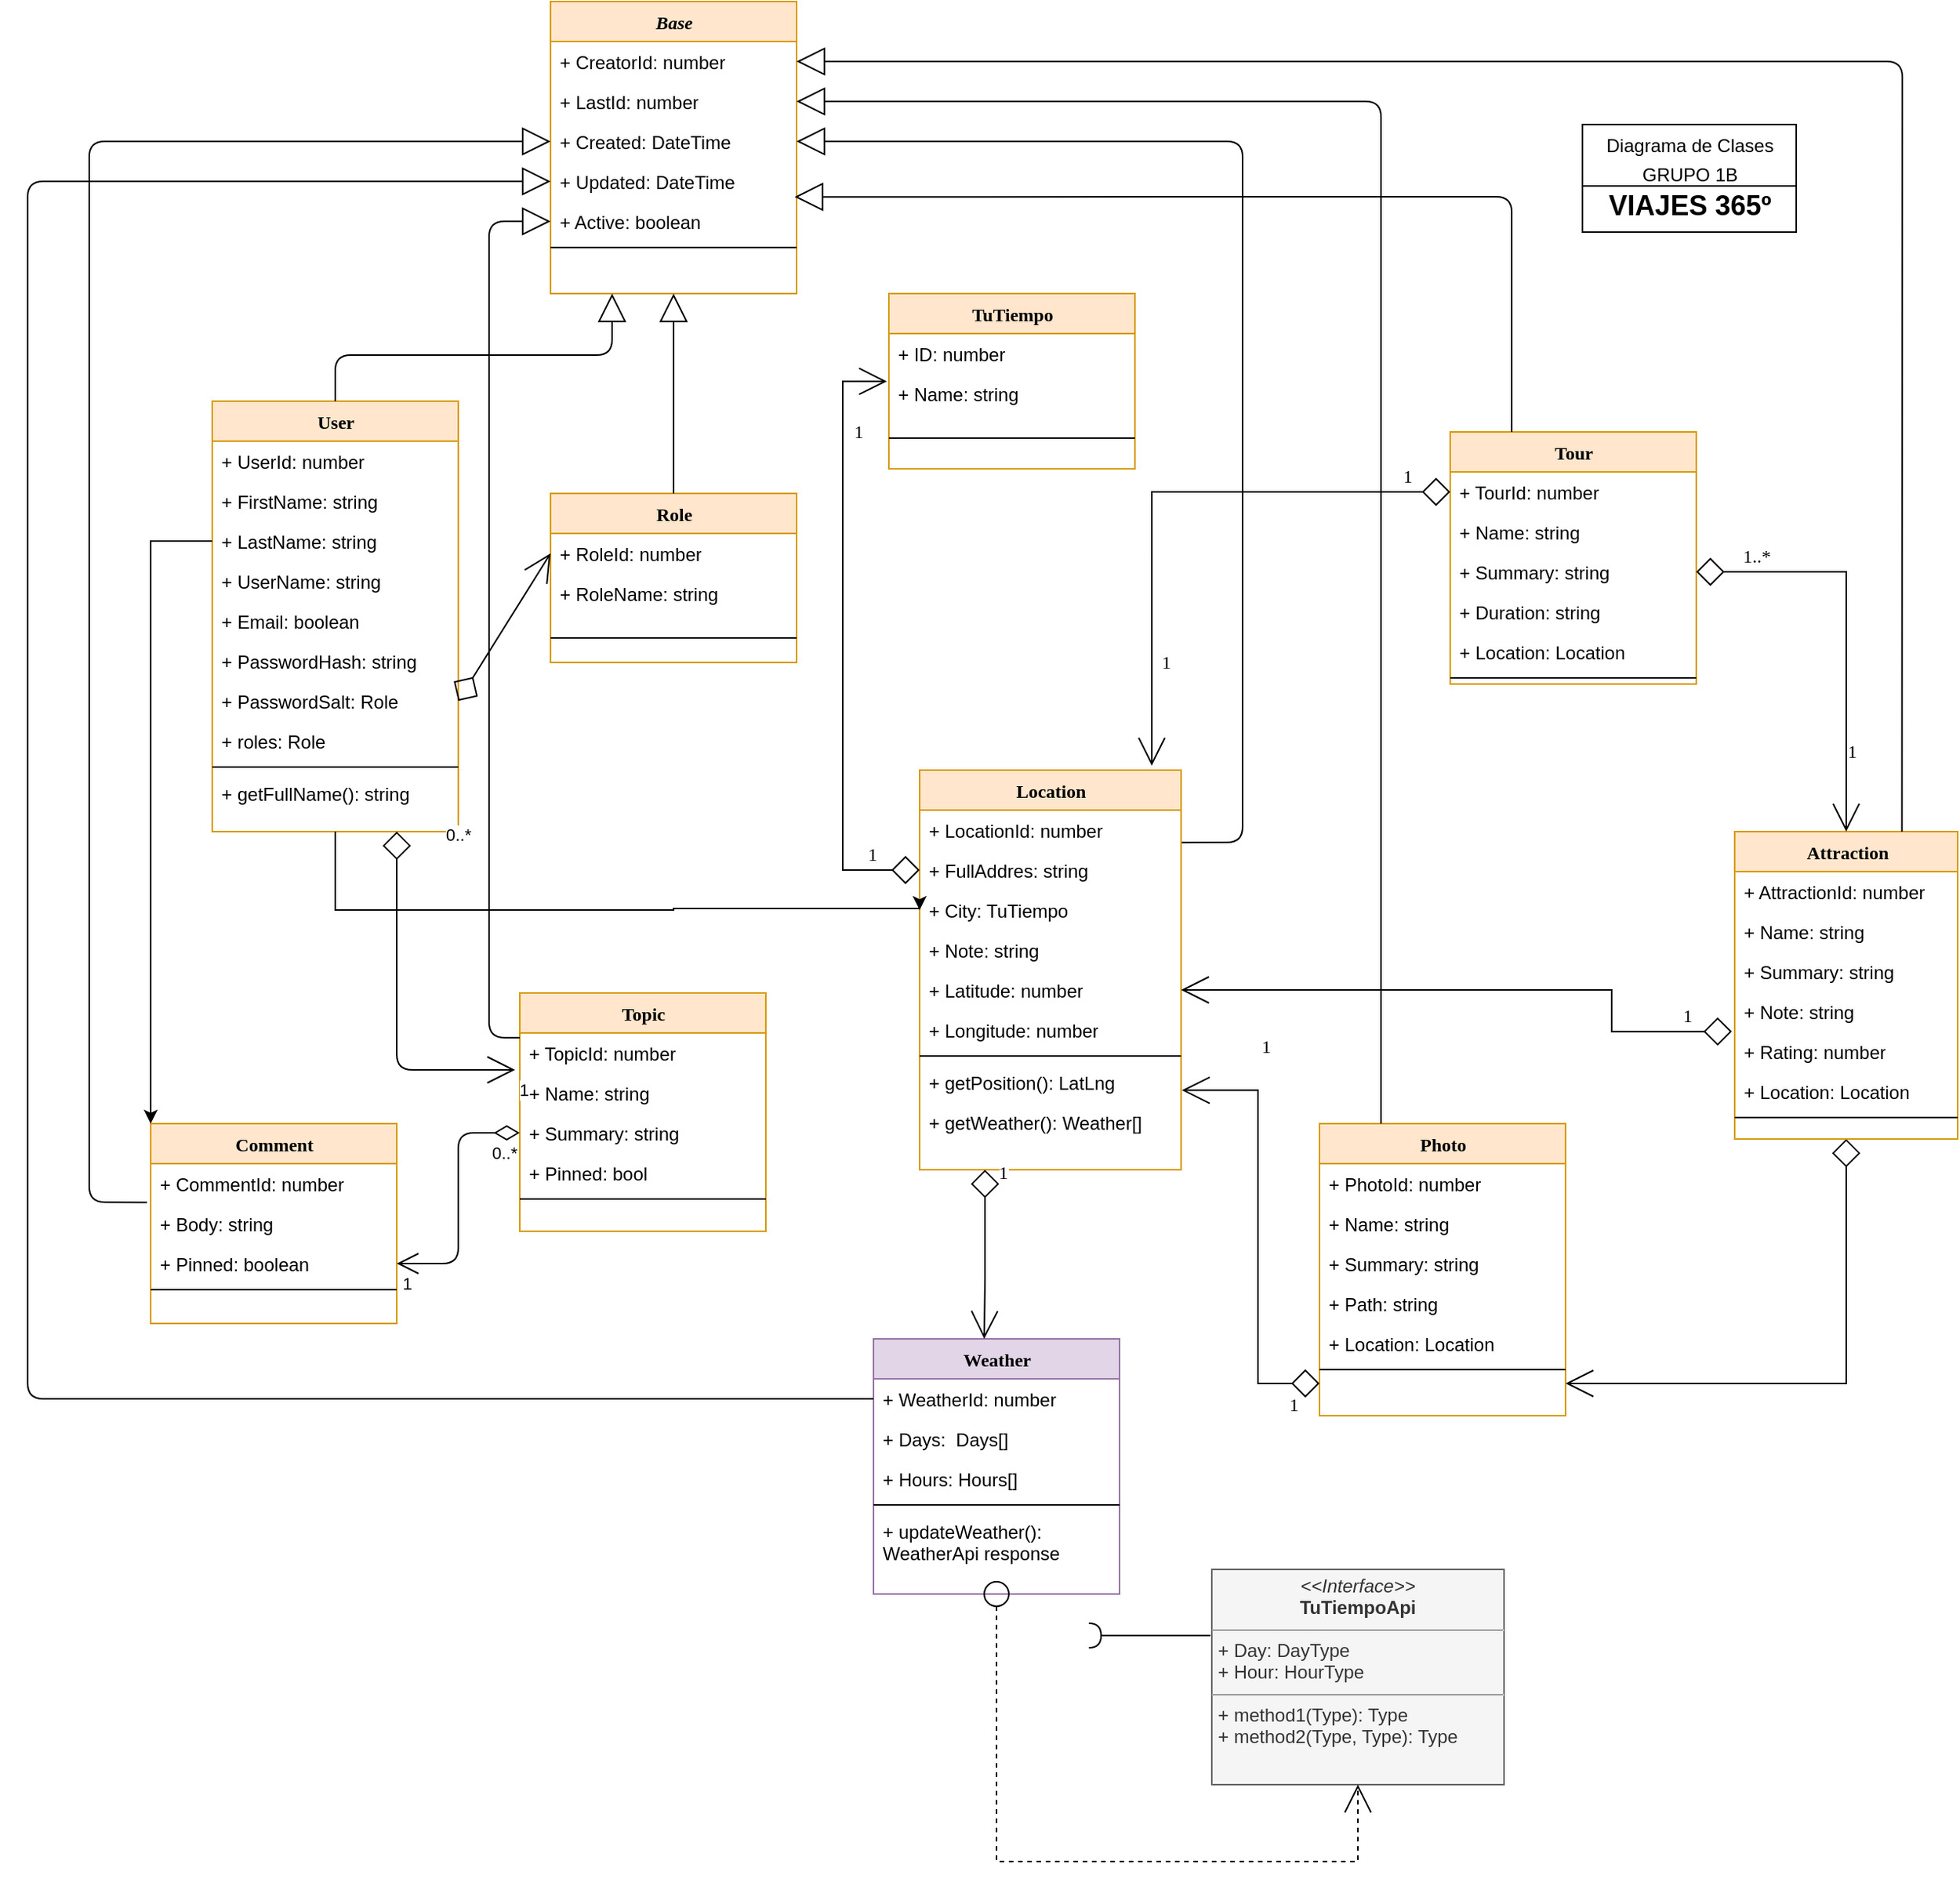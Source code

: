<mxfile version="14.4.3" type="device"><diagram name="Page-1" id="6133507b-19e7-1e82-6fc7-422aa6c4b21f"><mxGraphModel dx="2426" dy="776" grid="1" gridSize="10" guides="1" tooltips="1" connect="1" arrows="1" fold="1" page="1" pageScale="1" pageWidth="1100" pageHeight="850" background="#ffffff" math="0" shadow="0"><root><mxCell id="0"/><mxCell id="1" parent="0"/><mxCell id="qVGRyZAU-UxCVZE0Nu5G-81" style="edgeStyle=orthogonalEdgeStyle;rounded=0;orthogonalLoop=1;jettySize=auto;html=1;exitX=0.5;exitY=1;exitDx=0;exitDy=0;entryX=1;entryY=0.5;entryDx=0;entryDy=0;startArrow=diamond;startFill=0;startSize=16;endArrow=open;endFill=0;endSize=16;targetPerimeterSpacing=0;" parent="1" source="235556782a83e6d0-1" edge="1"><mxGeometry relative="1" as="geometry"><mxPoint x="800.0" y="919" as="targetPoint"/><Array as="points"><mxPoint x="983" y="919"/></Array></mxGeometry></mxCell><mxCell id="235556782a83e6d0-1" value="Attraction" style="swimlane;html=1;fontStyle=1;align=center;verticalAlign=top;childLayout=stackLayout;horizontal=1;startSize=26;horizontalStack=0;resizeParent=1;resizeLast=0;collapsible=1;marginBottom=0;swimlaneFillColor=#ffffff;rounded=0;shadow=0;comic=0;labelBackgroundColor=none;strokeWidth=1;fillColor=#ffe6cc;fontFamily=Verdana;fontSize=12;strokeColor=#d79b00;" parent="1" vertex="1"><mxGeometry x="910" y="560" width="145" height="200" as="geometry"/></mxCell><mxCell id="235556782a83e6d0-2" value="+ AttractionId: number" style="text;html=1;strokeColor=none;fillColor=none;align=left;verticalAlign=top;spacingLeft=4;spacingRight=4;whiteSpace=wrap;overflow=hidden;rotatable=0;points=[[0,0.5],[1,0.5]];portConstraint=eastwest;" parent="235556782a83e6d0-1" vertex="1"><mxGeometry y="26" width="145" height="26" as="geometry"/></mxCell><mxCell id="235556782a83e6d0-3" value="+ Name: string" style="text;html=1;strokeColor=none;fillColor=none;align=left;verticalAlign=top;spacingLeft=4;spacingRight=4;whiteSpace=wrap;overflow=hidden;rotatable=0;points=[[0,0.5],[1,0.5]];portConstraint=eastwest;" parent="235556782a83e6d0-1" vertex="1"><mxGeometry y="52" width="145" height="26" as="geometry"/></mxCell><mxCell id="Q_r1cOcaueHzw9cv-_py-8" value="+ Summary: string" style="text;html=1;strokeColor=none;fillColor=none;align=left;verticalAlign=top;spacingLeft=4;spacingRight=4;whiteSpace=wrap;overflow=hidden;rotatable=0;points=[[0,0.5],[1,0.5]];portConstraint=eastwest;" parent="235556782a83e6d0-1" vertex="1"><mxGeometry y="78" width="145" height="26" as="geometry"/></mxCell><mxCell id="Q_r1cOcaueHzw9cv-_py-10" value="+ Note: string" style="text;html=1;strokeColor=none;fillColor=none;align=left;verticalAlign=top;spacingLeft=4;spacingRight=4;whiteSpace=wrap;overflow=hidden;rotatable=0;points=[[0,0.5],[1,0.5]];portConstraint=eastwest;" parent="235556782a83e6d0-1" vertex="1"><mxGeometry y="104" width="145" height="26" as="geometry"/></mxCell><mxCell id="Q_r1cOcaueHzw9cv-_py-11" value="+ Rating: number" style="text;html=1;strokeColor=none;fillColor=none;align=left;verticalAlign=top;spacingLeft=4;spacingRight=4;whiteSpace=wrap;overflow=hidden;rotatable=0;points=[[0,0.5],[1,0.5]];portConstraint=eastwest;" parent="235556782a83e6d0-1" vertex="1"><mxGeometry y="130" width="145" height="26" as="geometry"/></mxCell><mxCell id="q2qf8SfmjWx94q_6GH6k-78" value="+ Location: Location" style="text;html=1;strokeColor=none;fillColor=none;align=left;verticalAlign=top;spacingLeft=4;spacingRight=4;whiteSpace=wrap;overflow=hidden;rotatable=0;points=[[0,0.5],[1,0.5]];portConstraint=eastwest;" parent="235556782a83e6d0-1" vertex="1"><mxGeometry y="156" width="145" height="26" as="geometry"/></mxCell><mxCell id="235556782a83e6d0-6" value="" style="line;html=1;strokeWidth=1;fillColor=none;align=left;verticalAlign=middle;spacingTop=-1;spacingLeft=3;spacingRight=3;rotatable=0;labelPosition=right;points=[];portConstraint=eastwest;" parent="235556782a83e6d0-1" vertex="1"><mxGeometry y="182" width="145" height="8" as="geometry"/></mxCell><mxCell id="78961159f06e98e8-17" value="User" style="swimlane;html=1;fontStyle=1;align=center;verticalAlign=top;childLayout=stackLayout;horizontal=1;startSize=26;horizontalStack=0;resizeParent=1;resizeLast=0;collapsible=1;marginBottom=0;swimlaneFillColor=#ffffff;rounded=0;shadow=0;comic=0;labelBackgroundColor=none;strokeWidth=1;fillColor=#ffe6cc;fontFamily=Verdana;fontSize=12;strokeColor=#d79b00;" parent="1" vertex="1"><mxGeometry x="-80" y="280" width="160" height="280" as="geometry"/></mxCell><mxCell id="78961159f06e98e8-23" value="+ UserId: number" style="text;html=1;strokeColor=none;fillColor=none;align=left;verticalAlign=top;spacingLeft=4;spacingRight=4;whiteSpace=wrap;overflow=hidden;rotatable=0;points=[[0,0.5],[1,0.5]];portConstraint=eastwest;" parent="78961159f06e98e8-17" vertex="1"><mxGeometry y="26" width="160" height="26" as="geometry"/></mxCell><mxCell id="78961159f06e98e8-24" value="+ FirstName: string" style="text;html=1;strokeColor=none;fillColor=none;align=left;verticalAlign=top;spacingLeft=4;spacingRight=4;whiteSpace=wrap;overflow=hidden;rotatable=0;points=[[0,0.5],[1,0.5]];portConstraint=eastwest;" parent="78961159f06e98e8-17" vertex="1"><mxGeometry y="52" width="160" height="26" as="geometry"/></mxCell><mxCell id="qVGRyZAU-UxCVZE0Nu5G-1" value="+ LastName: string" style="text;html=1;strokeColor=none;fillColor=none;align=left;verticalAlign=top;spacingLeft=4;spacingRight=4;whiteSpace=wrap;overflow=hidden;rotatable=0;points=[[0,0.5],[1,0.5]];portConstraint=eastwest;" parent="78961159f06e98e8-17" vertex="1"><mxGeometry y="78" width="160" height="26" as="geometry"/></mxCell><mxCell id="q2qf8SfmjWx94q_6GH6k-2" value="+ UserName: string" style="text;html=1;align=left;verticalAlign=top;spacingLeft=4;spacingRight=4;whiteSpace=wrap;overflow=hidden;rotatable=0;points=[[0,0.5],[1,0.5]];portConstraint=eastwest;" parent="78961159f06e98e8-17" vertex="1"><mxGeometry y="104" width="160" height="26" as="geometry"/></mxCell><mxCell id="Q_r1cOcaueHzw9cv-_py-18" value="+ Email: boolean" style="text;html=1;strokeColor=none;fillColor=none;align=left;verticalAlign=top;spacingLeft=4;spacingRight=4;whiteSpace=wrap;overflow=hidden;rotatable=0;points=[[0,0.5],[1,0.5]];portConstraint=eastwest;" parent="78961159f06e98e8-17" vertex="1"><mxGeometry y="130" width="160" height="26" as="geometry"/></mxCell><mxCell id="qVGRyZAU-UxCVZE0Nu5G-3" value="+ PasswordHash: string" style="text;html=1;strokeColor=none;fillColor=none;align=left;verticalAlign=top;spacingLeft=4;spacingRight=4;whiteSpace=wrap;overflow=hidden;rotatable=0;points=[[0,0.5],[1,0.5]];portConstraint=eastwest;" parent="78961159f06e98e8-17" vertex="1"><mxGeometry y="156" width="160" height="26" as="geometry"/></mxCell><mxCell id="qVGRyZAU-UxCVZE0Nu5G-4" value="+ PasswordSalt: Role" style="text;html=1;align=left;verticalAlign=top;spacingLeft=4;spacingRight=4;whiteSpace=wrap;overflow=hidden;rotatable=0;points=[[0,0.5],[1,0.5]];portConstraint=eastwest;" parent="78961159f06e98e8-17" vertex="1"><mxGeometry y="182" width="160" height="26" as="geometry"/></mxCell><mxCell id="q2qf8SfmjWx94q_6GH6k-1" value="+ roles: Role" style="text;html=1;align=left;verticalAlign=top;spacingLeft=4;spacingRight=4;whiteSpace=wrap;overflow=hidden;rotatable=0;points=[[0,0.5],[1,0.5]];portConstraint=eastwest;" parent="78961159f06e98e8-17" vertex="1"><mxGeometry y="208" width="160" height="26" as="geometry"/></mxCell><mxCell id="78961159f06e98e8-19" value="" style="line;html=1;strokeWidth=1;fillColor=none;align=left;verticalAlign=middle;spacingTop=-1;spacingLeft=3;spacingRight=3;rotatable=0;labelPosition=right;points=[];portConstraint=eastwest;" parent="78961159f06e98e8-17" vertex="1"><mxGeometry y="234" width="160" height="8" as="geometry"/></mxCell><mxCell id="qVGRyZAU-UxCVZE0Nu5G-2" value="+ getFullName(): string" style="text;html=1;strokeColor=none;fillColor=none;align=left;verticalAlign=top;spacingLeft=4;spacingRight=4;whiteSpace=wrap;overflow=hidden;rotatable=0;points=[[0,0.5],[1,0.5]];portConstraint=eastwest;" parent="78961159f06e98e8-17" vertex="1"><mxGeometry y="242" width="160" height="26" as="geometry"/></mxCell><mxCell id="78961159f06e98e8-43" value="Role" style="swimlane;html=1;fontStyle=1;align=center;verticalAlign=top;childLayout=stackLayout;horizontal=1;startSize=26;horizontalStack=0;resizeParent=1;resizeLast=0;collapsible=1;marginBottom=0;swimlaneFillColor=#ffffff;rounded=0;shadow=0;comic=0;labelBackgroundColor=none;strokeWidth=1;fillColor=#ffe6cc;fontFamily=Verdana;fontSize=12;strokeColor=#d79b00;" parent="1" vertex="1"><mxGeometry x="140" y="340" width="160" height="110" as="geometry"/></mxCell><mxCell id="78961159f06e98e8-44" value="+ RoleId: number" style="text;html=1;strokeColor=none;fillColor=none;align=left;verticalAlign=top;spacingLeft=4;spacingRight=4;whiteSpace=wrap;overflow=hidden;rotatable=0;points=[[0,0.5],[1,0.5]];portConstraint=eastwest;" parent="78961159f06e98e8-43" vertex="1"><mxGeometry y="26" width="160" height="26" as="geometry"/></mxCell><mxCell id="78961159f06e98e8-45" value="+ RoleName: string" style="text;html=1;strokeColor=none;fillColor=none;align=left;verticalAlign=top;spacingLeft=4;spacingRight=4;whiteSpace=wrap;overflow=hidden;rotatable=0;points=[[0,0.5],[1,0.5]];portConstraint=eastwest;" parent="78961159f06e98e8-43" vertex="1"><mxGeometry y="52" width="160" height="26" as="geometry"/></mxCell><mxCell id="78961159f06e98e8-51" value="" style="line;html=1;strokeWidth=1;fillColor=none;align=left;verticalAlign=middle;spacingTop=-1;spacingLeft=3;spacingRight=3;rotatable=0;labelPosition=right;points=[];portConstraint=eastwest;" parent="78961159f06e98e8-43" vertex="1"><mxGeometry y="78" width="160" height="32" as="geometry"/></mxCell><mxCell id="78961159f06e98e8-69" value="Location" style="swimlane;html=1;fontStyle=1;align=center;verticalAlign=top;childLayout=stackLayout;horizontal=1;startSize=26;horizontalStack=0;resizeParent=1;resizeLast=0;collapsible=1;marginBottom=0;swimlaneFillColor=#ffffff;rounded=0;shadow=0;comic=0;labelBackgroundColor=none;strokeWidth=1;fillColor=#ffe6cc;fontFamily=Verdana;fontSize=12;strokeColor=#d79b00;" parent="1" vertex="1"><mxGeometry x="380" y="520" width="170" height="260" as="geometry"><mxRectangle x="255" y="436" width="90" height="26" as="alternateBounds"/></mxGeometry></mxCell><mxCell id="78961159f06e98e8-70" value="+ LocationId: number" style="text;html=1;strokeColor=none;fillColor=none;align=left;verticalAlign=top;spacingLeft=4;spacingRight=4;whiteSpace=wrap;overflow=hidden;rotatable=0;points=[[0,0.5],[1,0.5]];portConstraint=eastwest;" parent="78961159f06e98e8-69" vertex="1"><mxGeometry y="26" width="170" height="26" as="geometry"/></mxCell><mxCell id="qVGRyZAU-UxCVZE0Nu5G-26" value="+ FullAddres: string" style="text;html=1;strokeColor=none;fillColor=none;align=left;verticalAlign=top;spacingLeft=4;spacingRight=4;whiteSpace=wrap;overflow=hidden;rotatable=0;points=[[0,0.5],[1,0.5]];portConstraint=eastwest;" parent="78961159f06e98e8-69" vertex="1"><mxGeometry y="52" width="170" height="26" as="geometry"/></mxCell><mxCell id="qVGRyZAU-UxCVZE0Nu5G-27" value="+ City: TuTiempo" style="text;html=1;strokeColor=none;fillColor=none;align=left;verticalAlign=top;spacingLeft=4;spacingRight=4;whiteSpace=wrap;overflow=hidden;rotatable=0;points=[[0,0.5],[1,0.5]];portConstraint=eastwest;" parent="78961159f06e98e8-69" vertex="1"><mxGeometry y="78" width="170" height="26" as="geometry"/></mxCell><mxCell id="qVGRyZAU-UxCVZE0Nu5G-29" value="+ Note: string" style="text;html=1;strokeColor=none;fillColor=none;align=left;verticalAlign=top;spacingLeft=4;spacingRight=4;whiteSpace=wrap;overflow=hidden;rotatable=0;points=[[0,0.5],[1,0.5]];portConstraint=eastwest;" parent="78961159f06e98e8-69" vertex="1"><mxGeometry y="104" width="170" height="26" as="geometry"/></mxCell><mxCell id="qVGRyZAU-UxCVZE0Nu5G-30" value="+ Latitude: number" style="text;html=1;strokeColor=none;fillColor=none;align=left;verticalAlign=top;spacingLeft=4;spacingRight=4;whiteSpace=wrap;overflow=hidden;rotatable=0;points=[[0,0.5],[1,0.5]];portConstraint=eastwest;" parent="78961159f06e98e8-69" vertex="1"><mxGeometry y="130" width="170" height="26" as="geometry"/></mxCell><mxCell id="qVGRyZAU-UxCVZE0Nu5G-31" value="+ Longitude: number" style="text;html=1;strokeColor=none;fillColor=none;align=left;verticalAlign=top;spacingLeft=4;spacingRight=4;whiteSpace=wrap;overflow=hidden;rotatable=0;points=[[0,0.5],[1,0.5]];portConstraint=eastwest;" parent="78961159f06e98e8-69" vertex="1"><mxGeometry y="156" width="170" height="26" as="geometry"/></mxCell><mxCell id="78961159f06e98e8-77" value="" style="line;html=1;strokeWidth=1;fillColor=none;align=left;verticalAlign=middle;spacingTop=-1;spacingLeft=3;spacingRight=3;rotatable=0;labelPosition=right;points=[];portConstraint=eastwest;" parent="78961159f06e98e8-69" vertex="1"><mxGeometry y="182" width="170" height="8" as="geometry"/></mxCell><mxCell id="qVGRyZAU-UxCVZE0Nu5G-28" value="+ getPosition(): LatLng" style="text;html=1;strokeColor=none;fillColor=none;align=left;verticalAlign=top;spacingLeft=4;spacingRight=4;whiteSpace=wrap;overflow=hidden;rotatable=0;points=[[0,0.5],[1,0.5]];portConstraint=eastwest;" parent="78961159f06e98e8-69" vertex="1"><mxGeometry y="190" width="170" height="26" as="geometry"/></mxCell><mxCell id="qVGRyZAU-UxCVZE0Nu5G-52" value="+ getWeather(): Weather[]" style="text;html=1;strokeColor=none;fillColor=none;align=left;verticalAlign=top;spacingLeft=4;spacingRight=4;whiteSpace=wrap;overflow=hidden;rotatable=0;points=[[0,0.5],[1,0.5]];portConstraint=eastwest;" parent="78961159f06e98e8-69" vertex="1"><mxGeometry y="216" width="170" height="26" as="geometry"/></mxCell><mxCell id="78961159f06e98e8-82" value="Topic" style="swimlane;html=1;fontStyle=1;align=center;verticalAlign=top;childLayout=stackLayout;horizontal=1;startSize=26;horizontalStack=0;resizeParent=1;resizeLast=0;collapsible=1;marginBottom=0;swimlaneFillColor=#ffffff;rounded=0;shadow=0;comic=0;labelBackgroundColor=none;strokeWidth=1;fillColor=#ffe6cc;fontFamily=Verdana;fontSize=12;strokeColor=#d79b00;" parent="1" vertex="1"><mxGeometry x="120" y="665" width="160" height="155" as="geometry"/></mxCell><mxCell id="78961159f06e98e8-84" value="+ TopicId: number" style="text;html=1;strokeColor=none;fillColor=none;align=left;verticalAlign=top;spacingLeft=4;spacingRight=4;whiteSpace=wrap;overflow=hidden;rotatable=0;points=[[0,0.5],[1,0.5]];portConstraint=eastwest;" parent="78961159f06e98e8-82" vertex="1"><mxGeometry y="26" width="160" height="26" as="geometry"/></mxCell><mxCell id="78961159f06e98e8-89" value="+ Name: string" style="text;html=1;strokeColor=none;fillColor=none;align=left;verticalAlign=top;spacingLeft=4;spacingRight=4;whiteSpace=wrap;overflow=hidden;rotatable=0;points=[[0,0.5],[1,0.5]];portConstraint=eastwest;" parent="78961159f06e98e8-82" vertex="1"><mxGeometry y="52" width="160" height="26" as="geometry"/></mxCell><mxCell id="Q_r1cOcaueHzw9cv-_py-32" value="+ Summary: string" style="text;html=1;strokeColor=none;fillColor=none;align=left;verticalAlign=top;spacingLeft=4;spacingRight=4;whiteSpace=wrap;overflow=hidden;rotatable=0;points=[[0,0.5],[1,0.5]];portConstraint=eastwest;" parent="78961159f06e98e8-82" vertex="1"><mxGeometry y="78" width="160" height="26" as="geometry"/></mxCell><mxCell id="Q_r1cOcaueHzw9cv-_py-31" value="+ Pinned: bool" style="text;html=1;strokeColor=none;fillColor=none;align=left;verticalAlign=top;spacingLeft=4;spacingRight=4;whiteSpace=wrap;overflow=hidden;rotatable=0;points=[[0,0.5],[1,0.5]];portConstraint=eastwest;" parent="78961159f06e98e8-82" vertex="1"><mxGeometry y="104" width="160" height="26" as="geometry"/></mxCell><mxCell id="78961159f06e98e8-90" value="" style="line;html=1;strokeWidth=1;fillColor=none;align=left;verticalAlign=middle;spacingTop=-1;spacingLeft=3;spacingRight=3;rotatable=0;labelPosition=right;points=[];portConstraint=eastwest;" parent="78961159f06e98e8-82" vertex="1"><mxGeometry y="130" width="160" height="8" as="geometry"/></mxCell><mxCell id="78961159f06e98e8-108" value="Weather" style="swimlane;html=1;fontStyle=1;align=center;verticalAlign=top;childLayout=stackLayout;horizontal=1;startSize=26;horizontalStack=0;resizeParent=1;resizeLast=0;collapsible=1;marginBottom=0;swimlaneFillColor=#ffffff;rounded=0;shadow=0;comic=0;labelBackgroundColor=none;strokeWidth=1;fillColor=#e1d5e7;fontFamily=Verdana;fontSize=12;strokeColor=#9673a6;" parent="1" vertex="1"><mxGeometry x="350" y="890" width="160" height="166" as="geometry"/></mxCell><mxCell id="78961159f06e98e8-109" value="+ WeatherId: number" style="text;html=1;strokeColor=none;fillColor=none;align=left;verticalAlign=top;spacingLeft=4;spacingRight=4;whiteSpace=wrap;overflow=hidden;rotatable=0;points=[[0,0.5],[1,0.5]];portConstraint=eastwest;" parent="78961159f06e98e8-108" vertex="1"><mxGeometry y="26" width="160" height="26" as="geometry"/></mxCell><mxCell id="78961159f06e98e8-110" value="+ Days:&amp;nbsp; Days[]" style="text;html=1;strokeColor=none;fillColor=none;align=left;verticalAlign=top;spacingLeft=4;spacingRight=4;whiteSpace=wrap;overflow=hidden;rotatable=0;points=[[0,0.5],[1,0.5]];portConstraint=eastwest;" parent="78961159f06e98e8-108" vertex="1"><mxGeometry y="52" width="160" height="26" as="geometry"/></mxCell><mxCell id="q2qf8SfmjWx94q_6GH6k-77" value="+ Hours: Hours[]" style="text;html=1;strokeColor=none;fillColor=none;align=left;verticalAlign=top;spacingLeft=4;spacingRight=4;whiteSpace=wrap;overflow=hidden;rotatable=0;points=[[0,0.5],[1,0.5]];portConstraint=eastwest;" parent="78961159f06e98e8-108" vertex="1"><mxGeometry y="78" width="160" height="26" as="geometry"/></mxCell><mxCell id="78961159f06e98e8-116" value="" style="line;html=1;strokeWidth=1;fillColor=none;align=left;verticalAlign=middle;spacingTop=-1;spacingLeft=3;spacingRight=3;rotatable=0;labelPosition=right;points=[];portConstraint=eastwest;" parent="78961159f06e98e8-108" vertex="1"><mxGeometry y="104" width="160" height="8" as="geometry"/></mxCell><mxCell id="78961159f06e98e8-117" value="+ updateWeather(): WeatherApi response" style="text;html=1;strokeColor=none;fillColor=none;align=left;verticalAlign=top;spacingLeft=4;spacingRight=4;whiteSpace=wrap;overflow=hidden;rotatable=0;points=[[0,0.5],[1,0.5]];portConstraint=eastwest;" parent="78961159f06e98e8-108" vertex="1"><mxGeometry y="112" width="160" height="54" as="geometry"/></mxCell><mxCell id="b94bc138ca980ef-1" value="&lt;p style=&quot;margin: 0px ; margin-top: 4px ; text-align: center&quot;&gt;&lt;i&gt;&amp;lt;&amp;lt;Interface&amp;gt;&amp;gt;&lt;/i&gt;&lt;br&gt;&lt;b&gt;TuTiempoApi&lt;/b&gt;&lt;/p&gt;&lt;hr size=&quot;1&quot;&gt;&lt;p style=&quot;margin: 0px ; margin-left: 4px&quot;&gt;+ Day: DayType&lt;br&gt;+ Hour: HourType&lt;/p&gt;&lt;hr size=&quot;1&quot;&gt;&lt;p style=&quot;margin: 0px ; margin-left: 4px&quot;&gt;+ method1(Type): Type&lt;br&gt;+ method2(Type, Type): Type&lt;/p&gt;" style="verticalAlign=top;align=left;overflow=fill;fontSize=12;fontFamily=Helvetica;html=1;rounded=0;shadow=0;comic=0;labelBackgroundColor=none;strokeWidth=1;fillColor=#f5f5f5;strokeColor=#666666;fontColor=#333333;" parent="1" vertex="1"><mxGeometry x="570" y="1040" width="190" height="140" as="geometry"/></mxCell><mxCell id="qVGRyZAU-UxCVZE0Nu5G-10" value="Comment" style="swimlane;html=1;fontStyle=1;align=center;verticalAlign=top;childLayout=stackLayout;horizontal=1;startSize=26;horizontalStack=0;resizeParent=1;resizeLast=0;collapsible=1;marginBottom=0;swimlaneFillColor=#ffffff;rounded=0;shadow=0;comic=0;labelBackgroundColor=none;strokeWidth=1;fillColor=#ffe6cc;fontFamily=Verdana;fontSize=12;strokeColor=#d79b00;" parent="1" vertex="1"><mxGeometry x="-120" y="750" width="160" height="130" as="geometry"/></mxCell><mxCell id="qVGRyZAU-UxCVZE0Nu5G-11" value="+ CommentId: number" style="text;html=1;strokeColor=none;fillColor=none;align=left;verticalAlign=top;spacingLeft=4;spacingRight=4;whiteSpace=wrap;overflow=hidden;rotatable=0;points=[[0,0.5],[1,0.5]];portConstraint=eastwest;" parent="qVGRyZAU-UxCVZE0Nu5G-10" vertex="1"><mxGeometry y="26" width="160" height="26" as="geometry"/></mxCell><mxCell id="Q_r1cOcaueHzw9cv-_py-37" value="+ Body: string&lt;span style=&quot;color: rgba(0 , 0 , 0 , 0) ; font-family: monospace ; font-size: 0px&quot;&gt;%3CmxGraphModel%3E%3Croot%3E%3CmxCell%20id%3D%220%22%2F%3E%3CmxCell%20id%3D%221%22%20parent%3D%220%22%2F%3E%3CmxCell%20id%3D%222%22%20value%3D%22%2B%20field%3A%20type%22%20style%3D%22text%3Bhtml%3D1%3BstrokeColor%3Dnone%3BfillColor%3Dnone%3Balign%3Dleft%3BverticalAlign%3Dtop%3BspacingLeft%3D4%3BspacingRight%3D4%3BwhiteSpace%3Dwrap%3Boverflow%3Dhidden%3Brotatable%3D0%3Bpoints%3D%5B%5B0%2C0.5%5D%2C%5B1%2C0.5%5D%5D%3BportConstraint%3Deastwest%3B%22%20vertex%3D%221%22%20parent%3D%221%22%3E%3CmxGeometry%20x%3D%2240%22%20y%3D%22752%22%20width%3D%22160%22%20height%3D%2226%22%20as%3D%22geometry%22%2F%3E%3C%2FmxCell%3E%3C%2Froot%3E%3C%2FmxGraphModel%3E&lt;/span&gt;" style="text;html=1;strokeColor=none;fillColor=none;align=left;verticalAlign=top;spacingLeft=4;spacingRight=4;whiteSpace=wrap;overflow=hidden;rotatable=0;points=[[0,0.5],[1,0.5]];portConstraint=eastwest;" parent="qVGRyZAU-UxCVZE0Nu5G-10" vertex="1"><mxGeometry y="52" width="160" height="26" as="geometry"/></mxCell><mxCell id="Q_r1cOcaueHzw9cv-_py-36" value="+ Pinned: boolean" style="text;html=1;strokeColor=none;fillColor=none;align=left;verticalAlign=top;spacingLeft=4;spacingRight=4;whiteSpace=wrap;overflow=hidden;rotatable=0;points=[[0,0.5],[1,0.5]];portConstraint=eastwest;" parent="qVGRyZAU-UxCVZE0Nu5G-10" vertex="1"><mxGeometry y="78" width="160" height="26" as="geometry"/></mxCell><mxCell id="qVGRyZAU-UxCVZE0Nu5G-13" value="" style="line;html=1;strokeWidth=1;fillColor=none;align=left;verticalAlign=middle;spacingTop=-1;spacingLeft=3;spacingRight=3;rotatable=0;labelPosition=right;points=[];portConstraint=eastwest;" parent="qVGRyZAU-UxCVZE0Nu5G-10" vertex="1"><mxGeometry y="104" width="160" height="8" as="geometry"/></mxCell><mxCell id="qVGRyZAU-UxCVZE0Nu5G-23" value="" style="endArrow=none;html=1;entryX=-0.005;entryY=0.307;entryDx=0;entryDy=0;entryPerimeter=0;endFill=0;startArrow=halfCircle;startFill=0;" parent="1" target="b94bc138ca980ef-1" edge="1"><mxGeometry width="50" height="50" relative="1" as="geometry"><mxPoint x="490" y="1083" as="sourcePoint"/><mxPoint x="510" y="740" as="targetPoint"/></mxGeometry></mxCell><mxCell id="qVGRyZAU-UxCVZE0Nu5G-34" value="" style="endArrow=diamond;html=1;entryX=1;entryY=0.5;entryDx=0;entryDy=0;exitX=0;exitY=0.5;exitDx=0;exitDy=0;startArrow=open;startFill=0;targetPerimeterSpacing=0;endSize=16;startSize=16;endFill=0;" parent="1" source="78961159f06e98e8-44" target="qVGRyZAU-UxCVZE0Nu5G-4" edge="1"><mxGeometry width="50" height="50" relative="1" as="geometry"><mxPoint x="185" y="929" as="sourcePoint"/><mxPoint x="245" y="881" as="targetPoint"/></mxGeometry></mxCell><mxCell id="qVGRyZAU-UxCVZE0Nu5G-37" value="Tour" style="swimlane;html=1;fontStyle=1;align=center;verticalAlign=top;childLayout=stackLayout;horizontal=1;startSize=26;horizontalStack=0;resizeParent=1;resizeLast=0;collapsible=1;marginBottom=0;swimlaneFillColor=#ffffff;rounded=0;shadow=0;comic=0;labelBackgroundColor=none;strokeWidth=1;fillColor=#ffe6cc;fontFamily=Verdana;fontSize=12;strokeColor=#d79b00;" parent="1" vertex="1"><mxGeometry x="725" y="300" width="160" height="164" as="geometry"/></mxCell><mxCell id="qVGRyZAU-UxCVZE0Nu5G-38" value="+ TourId: number" style="text;html=1;strokeColor=none;fillColor=none;align=left;verticalAlign=top;spacingLeft=4;spacingRight=4;whiteSpace=wrap;overflow=hidden;rotatable=0;points=[[0,0.5],[1,0.5]];portConstraint=eastwest;" parent="qVGRyZAU-UxCVZE0Nu5G-37" vertex="1"><mxGeometry y="26" width="160" height="26" as="geometry"/></mxCell><mxCell id="qVGRyZAU-UxCVZE0Nu5G-39" value="+ Name: string" style="text;html=1;strokeColor=none;fillColor=none;align=left;verticalAlign=top;spacingLeft=4;spacingRight=4;whiteSpace=wrap;overflow=hidden;rotatable=0;points=[[0,0.5],[1,0.5]];portConstraint=eastwest;" parent="qVGRyZAU-UxCVZE0Nu5G-37" vertex="1"><mxGeometry y="52" width="160" height="26" as="geometry"/></mxCell><mxCell id="Q_r1cOcaueHzw9cv-_py-5" value="+ Summary: string" style="text;strokeColor=none;fillColor=none;align=left;verticalAlign=top;spacingLeft=4;spacingRight=4;overflow=hidden;rotatable=0;points=[[0,0.5],[1,0.5]];portConstraint=eastwest;" parent="qVGRyZAU-UxCVZE0Nu5G-37" vertex="1"><mxGeometry y="78" width="160" height="26" as="geometry"/></mxCell><mxCell id="Q_r1cOcaueHzw9cv-_py-4" value="+ Duration: string" style="text;strokeColor=none;fillColor=none;align=left;verticalAlign=top;spacingLeft=4;spacingRight=4;overflow=hidden;rotatable=0;points=[[0,0.5],[1,0.5]];portConstraint=eastwest;" parent="qVGRyZAU-UxCVZE0Nu5G-37" vertex="1"><mxGeometry y="104" width="160" height="26" as="geometry"/></mxCell><mxCell id="q2qf8SfmjWx94q_6GH6k-79" value="+ Location: Location" style="text;strokeColor=none;fillColor=none;align=left;verticalAlign=top;spacingLeft=4;spacingRight=4;overflow=hidden;rotatable=0;points=[[0,0.5],[1,0.5]];portConstraint=eastwest;" parent="qVGRyZAU-UxCVZE0Nu5G-37" vertex="1"><mxGeometry y="130" width="160" height="26" as="geometry"/></mxCell><mxCell id="qVGRyZAU-UxCVZE0Nu5G-40" value="" style="line;html=1;strokeWidth=1;fillColor=none;align=left;verticalAlign=middle;spacingTop=-1;spacingLeft=3;spacingRight=3;rotatable=0;labelPosition=right;points=[];portConstraint=eastwest;" parent="qVGRyZAU-UxCVZE0Nu5G-37" vertex="1"><mxGeometry y="156" width="160" height="8" as="geometry"/></mxCell><mxCell id="qVGRyZAU-UxCVZE0Nu5G-44" value="Photo" style="swimlane;html=1;fontStyle=1;align=center;verticalAlign=top;childLayout=stackLayout;horizontal=1;startSize=26;horizontalStack=0;resizeParent=1;resizeLast=0;collapsible=1;marginBottom=0;swimlaneFillColor=#ffffff;rounded=0;shadow=0;comic=0;labelBackgroundColor=none;strokeWidth=1;fillColor=#ffe6cc;fontFamily=Verdana;fontSize=12;strokeColor=#d79b00;" parent="1" vertex="1"><mxGeometry x="640" y="750" width="160" height="190" as="geometry"/></mxCell><mxCell id="qVGRyZAU-UxCVZE0Nu5G-45" value="+ PhotoId: number" style="text;html=1;strokeColor=none;fillColor=none;align=left;verticalAlign=top;spacingLeft=4;spacingRight=4;whiteSpace=wrap;overflow=hidden;rotatable=0;points=[[0,0.5],[1,0.5]];portConstraint=eastwest;" parent="qVGRyZAU-UxCVZE0Nu5G-44" vertex="1"><mxGeometry y="26" width="160" height="26" as="geometry"/></mxCell><mxCell id="qVGRyZAU-UxCVZE0Nu5G-46" value="+ Name: string" style="text;html=1;strokeColor=none;fillColor=none;align=left;verticalAlign=top;spacingLeft=4;spacingRight=4;whiteSpace=wrap;overflow=hidden;rotatable=0;points=[[0,0.5],[1,0.5]];portConstraint=eastwest;" parent="qVGRyZAU-UxCVZE0Nu5G-44" vertex="1"><mxGeometry y="52" width="160" height="26" as="geometry"/></mxCell><mxCell id="Q_r1cOcaueHzw9cv-_py-13" value="+ Summary: string" style="text;html=1;strokeColor=none;fillColor=none;align=left;verticalAlign=top;spacingLeft=4;spacingRight=4;whiteSpace=wrap;overflow=hidden;rotatable=0;points=[[0,0.5],[1,0.5]];portConstraint=eastwest;" parent="qVGRyZAU-UxCVZE0Nu5G-44" vertex="1"><mxGeometry y="78" width="160" height="26" as="geometry"/></mxCell><mxCell id="Q_r1cOcaueHzw9cv-_py-14" value="+ Path: string" style="text;html=1;strokeColor=none;fillColor=none;align=left;verticalAlign=top;spacingLeft=4;spacingRight=4;whiteSpace=wrap;overflow=hidden;rotatable=0;points=[[0,0.5],[1,0.5]];portConstraint=eastwest;" parent="qVGRyZAU-UxCVZE0Nu5G-44" vertex="1"><mxGeometry y="104" width="160" height="26" as="geometry"/></mxCell><mxCell id="qVGRyZAU-UxCVZE0Nu5G-50" value="+ Location: Location" style="text;html=1;strokeColor=none;fillColor=none;align=left;verticalAlign=top;spacingLeft=4;spacingRight=4;whiteSpace=wrap;overflow=hidden;rotatable=0;points=[[0,0.5],[1,0.5]];portConstraint=eastwest;" parent="qVGRyZAU-UxCVZE0Nu5G-44" vertex="1"><mxGeometry y="130" width="160" height="26" as="geometry"/></mxCell><mxCell id="qVGRyZAU-UxCVZE0Nu5G-47" value="" style="line;html=1;strokeWidth=1;fillColor=none;align=left;verticalAlign=middle;spacingTop=-1;spacingLeft=3;spacingRight=3;rotatable=0;labelPosition=right;points=[];portConstraint=eastwest;" parent="qVGRyZAU-UxCVZE0Nu5G-44" vertex="1"><mxGeometry y="156" width="160" height="8" as="geometry"/></mxCell><mxCell id="qVGRyZAU-UxCVZE0Nu5G-66" style="edgeStyle=orthogonalEdgeStyle;rounded=0;html=1;labelBackgroundColor=none;startArrow=diamond;startFill=0;startSize=16;endArrow=open;endFill=0;endSize=16;fontFamily=Verdana;fontSize=12;exitX=1;exitY=0.5;exitDx=0;exitDy=0;entryX=0.5;entryY=0;entryDx=0;entryDy=0;" parent="1" source="Q_r1cOcaueHzw9cv-_py-5" target="235556782a83e6d0-1" edge="1"><mxGeometry relative="1" as="geometry"><mxPoint x="885" y="451" as="sourcePoint"/><mxPoint x="980" y="600" as="targetPoint"/><Array as="points"><mxPoint x="983" y="391"/></Array></mxGeometry></mxCell><mxCell id="qVGRyZAU-UxCVZE0Nu5G-67" value="1..*" style="text;html=1;resizable=0;points=[];align=center;verticalAlign=middle;labelBackgroundColor=#ffffff;fontSize=12;fontFamily=Verdana" parent="qVGRyZAU-UxCVZE0Nu5G-66" vertex="1" connectable="0"><mxGeometry x="-0.789" relative="1" as="geometry"><mxPoint x="11" y="-10" as="offset"/></mxGeometry></mxCell><mxCell id="qVGRyZAU-UxCVZE0Nu5G-68" value="1" style="text;html=1;resizable=0;points=[];align=center;verticalAlign=middle;labelBackgroundColor=#ffffff;fontSize=12;fontFamily=Verdana" parent="qVGRyZAU-UxCVZE0Nu5G-66" vertex="1" connectable="0"><mxGeometry x="0.7" y="1" relative="1" as="geometry"><mxPoint x="2" y="-12" as="offset"/></mxGeometry></mxCell><mxCell id="qVGRyZAU-UxCVZE0Nu5G-70" style="edgeStyle=orthogonalEdgeStyle;rounded=0;html=1;labelBackgroundColor=none;startArrow=diamond;startFill=0;startSize=16;endArrow=open;endFill=0;endSize=16;fontFamily=Verdana;fontSize=12;entryX=0.888;entryY=-0.011;entryDx=0;entryDy=0;exitX=0;exitY=0.5;exitDx=0;exitDy=0;entryPerimeter=0;" parent="1" source="qVGRyZAU-UxCVZE0Nu5G-38" target="78961159f06e98e8-69" edge="1"><mxGeometry relative="1" as="geometry"><mxPoint x="860" y="531" as="sourcePoint"/><mxPoint x="935" y="610" as="targetPoint"/></mxGeometry></mxCell><mxCell id="qVGRyZAU-UxCVZE0Nu5G-71" value="1" style="text;html=1;resizable=0;points=[];align=center;verticalAlign=middle;labelBackgroundColor=#ffffff;fontSize=12;fontFamily=Verdana" parent="qVGRyZAU-UxCVZE0Nu5G-70" vertex="1" connectable="0"><mxGeometry x="-0.789" relative="1" as="geometry"><mxPoint x="11" y="-10" as="offset"/></mxGeometry></mxCell><mxCell id="qVGRyZAU-UxCVZE0Nu5G-72" value="1" style="text;html=1;resizable=0;points=[];align=center;verticalAlign=middle;labelBackgroundColor=#ffffff;fontSize=12;fontFamily=Verdana" parent="qVGRyZAU-UxCVZE0Nu5G-70" vertex="1" connectable="0"><mxGeometry x="0.7" y="1" relative="1" as="geometry"><mxPoint x="8.03" y="-12" as="offset"/></mxGeometry></mxCell><mxCell id="qVGRyZAU-UxCVZE0Nu5G-73" style="edgeStyle=orthogonalEdgeStyle;rounded=0;html=1;labelBackgroundColor=none;startArrow=diamond;startFill=0;startSize=16;endArrow=open;endFill=0;endSize=16;fontFamily=Verdana;fontSize=12;entryX=1;entryY=0.5;entryDx=0;entryDy=0;exitX=-0.013;exitY=0.002;exitDx=0;exitDy=0;exitPerimeter=0;" parent="1" source="Q_r1cOcaueHzw9cv-_py-11" target="qVGRyZAU-UxCVZE0Nu5G-30" edge="1"><mxGeometry relative="1" as="geometry"><mxPoint x="860" y="637" as="sourcePoint"/><mxPoint x="580" y="717" as="targetPoint"/><Array as="points"><mxPoint x="830" y="690"/><mxPoint x="830" y="663"/></Array></mxGeometry></mxCell><mxCell id="qVGRyZAU-UxCVZE0Nu5G-74" value="1" style="text;html=1;resizable=0;points=[];align=center;verticalAlign=middle;labelBackgroundColor=#ffffff;fontSize=12;fontFamily=Verdana" parent="qVGRyZAU-UxCVZE0Nu5G-73" vertex="1" connectable="0"><mxGeometry x="-0.789" relative="1" as="geometry"><mxPoint x="11" y="-10" as="offset"/></mxGeometry></mxCell><mxCell id="qVGRyZAU-UxCVZE0Nu5G-76" style="edgeStyle=orthogonalEdgeStyle;rounded=0;html=1;labelBackgroundColor=none;startArrow=diamond;startFill=0;startSize=16;endArrow=open;endFill=0;endSize=16;fontFamily=Verdana;fontSize=12;exitX=0;exitY=0.5;exitDx=0;exitDy=0;entryX=1.003;entryY=0.011;entryDx=0;entryDy=0;entryPerimeter=0;" parent="1" edge="1"><mxGeometry relative="1" as="geometry"><mxPoint x="640.0" y="919" as="sourcePoint"/><mxPoint x="550.51" y="728.286" as="targetPoint"/><Array as="points"><mxPoint x="600" y="919"/><mxPoint x="600" y="728"/></Array></mxGeometry></mxCell><mxCell id="qVGRyZAU-UxCVZE0Nu5G-77" value="1" style="text;html=1;resizable=0;points=[];align=center;verticalAlign=middle;labelBackgroundColor=#ffffff;fontSize=12;fontFamily=Verdana" parent="qVGRyZAU-UxCVZE0Nu5G-76" vertex="1" connectable="0"><mxGeometry x="-0.789" relative="1" as="geometry"><mxPoint x="12.2" y="13.87" as="offset"/></mxGeometry></mxCell><mxCell id="qVGRyZAU-UxCVZE0Nu5G-78" value="1" style="text;html=1;resizable=0;points=[];align=center;verticalAlign=middle;labelBackgroundColor=#ffffff;fontSize=12;fontFamily=Verdana" parent="qVGRyZAU-UxCVZE0Nu5G-76" vertex="1" connectable="0"><mxGeometry x="0.7" y="1" relative="1" as="geometry"><mxPoint x="11.99" y="-29.96" as="offset"/></mxGeometry></mxCell><mxCell id="qVGRyZAU-UxCVZE0Nu5G-80" style="edgeStyle=orthogonalEdgeStyle;rounded=0;orthogonalLoop=1;jettySize=auto;html=1;startArrow=oval;startFill=0;startSize=16;endArrow=open;endFill=0;endSize=16;targetPerimeterSpacing=0;dashed=1;" parent="1" source="78961159f06e98e8-117" target="b94bc138ca980ef-1" edge="1"><mxGeometry relative="1" as="geometry"><Array as="points"><mxPoint x="430" y="1230"/></Array><mxPoint x="129" y="852" as="sourcePoint"/></mxGeometry></mxCell><mxCell id="Q_r1cOcaueHzw9cv-_py-41" style="edgeStyle=orthogonalEdgeStyle;rounded=0;orthogonalLoop=1;jettySize=auto;html=1;entryX=0;entryY=0.5;entryDx=0;entryDy=0;" parent="1" target="qVGRyZAU-UxCVZE0Nu5G-27" edge="1"><mxGeometry relative="1" as="geometry"><mxPoint y="560" as="sourcePoint"/><mxPoint x="320" y="520" as="targetPoint"/><Array as="points"><mxPoint y="611"/><mxPoint x="220" y="611"/><mxPoint x="380" y="610"/></Array></mxGeometry></mxCell><mxCell id="Q_r1cOcaueHzw9cv-_py-42" value="" style="endArrow=open;html=1;endSize=12;startArrow=diamondThin;startSize=14;startFill=0;edgeStyle=orthogonalEdgeStyle;exitX=0;exitY=0.5;exitDx=0;exitDy=0;entryX=1;entryY=0.5;entryDx=0;entryDy=0;" parent="1" source="Q_r1cOcaueHzw9cv-_py-32" target="Q_r1cOcaueHzw9cv-_py-36" edge="1"><mxGeometry relative="1" as="geometry"><mxPoint x="90" y="890" as="sourcePoint"/><mxPoint x="250" y="890" as="targetPoint"/></mxGeometry></mxCell><mxCell id="Q_r1cOcaueHzw9cv-_py-43" value="0..*" style="edgeLabel;resizable=0;html=1;align=left;verticalAlign=top;" parent="Q_r1cOcaueHzw9cv-_py-42" connectable="0" vertex="1"><mxGeometry x="-1" relative="1" as="geometry"><mxPoint x="-20" as="offset"/></mxGeometry></mxCell><mxCell id="Q_r1cOcaueHzw9cv-_py-44" value="1" style="edgeLabel;resizable=0;html=1;align=right;verticalAlign=top;" parent="Q_r1cOcaueHzw9cv-_py-42" connectable="0" vertex="1"><mxGeometry x="1" relative="1" as="geometry"><mxPoint x="10" as="offset"/></mxGeometry></mxCell><mxCell id="Q_r1cOcaueHzw9cv-_py-48" style="edgeStyle=orthogonalEdgeStyle;rounded=0;orthogonalLoop=1;jettySize=auto;html=1;exitX=0;exitY=0.5;exitDx=0;exitDy=0;entryX=0;entryY=0;entryDx=0;entryDy=0;" parent="1" source="qVGRyZAU-UxCVZE0Nu5G-1" target="qVGRyZAU-UxCVZE0Nu5G-10" edge="1"><mxGeometry relative="1" as="geometry"><Array as="points"><mxPoint x="-120" y="371"/></Array></mxGeometry></mxCell><mxCell id="q2qf8SfmjWx94q_6GH6k-11" value="" style="endArrow=open;html=1;endSize=16;startArrow=diamond;startSize=16;startFill=0;edgeStyle=orthogonalEdgeStyle;entryX=-0.019;entryY=0.923;entryDx=0;entryDy=0;entryPerimeter=0;exitX=0.75;exitY=1;exitDx=0;exitDy=0;" parent="1" source="78961159f06e98e8-17" target="78961159f06e98e8-84" edge="1"><mxGeometry relative="1" as="geometry"><mxPoint x="60.0" y="581" as="sourcePoint"/><mxPoint x="-50" y="779" as="targetPoint"/></mxGeometry></mxCell><mxCell id="q2qf8SfmjWx94q_6GH6k-12" value="0..*" style="edgeLabel;resizable=0;html=1;align=left;verticalAlign=top;" parent="q2qf8SfmjWx94q_6GH6k-11" connectable="0" vertex="1"><mxGeometry x="-1" relative="1" as="geometry"><mxPoint x="30" y="-11" as="offset"/></mxGeometry></mxCell><mxCell id="q2qf8SfmjWx94q_6GH6k-13" value="1" style="edgeLabel;resizable=0;html=1;align=right;verticalAlign=top;" parent="q2qf8SfmjWx94q_6GH6k-11" connectable="0" vertex="1"><mxGeometry x="1" relative="1" as="geometry"><mxPoint x="10" as="offset"/></mxGeometry></mxCell><mxCell id="q2qf8SfmjWx94q_6GH6k-23" style="edgeStyle=orthogonalEdgeStyle;rounded=0;html=1;labelBackgroundColor=none;startArrow=diamond;startFill=0;startSize=16;endArrow=open;endFill=0;endSize=16;fontFamily=Verdana;fontSize=12;exitX=0.25;exitY=1;exitDx=0;exitDy=0;" parent="1" source="78961159f06e98e8-69" target="78961159f06e98e8-108" edge="1"><mxGeometry relative="1" as="geometry"><mxPoint x="430" y="890" as="sourcePoint"/><mxPoint x="540.0" y="727.0" as="targetPoint"/><Array as="points"><mxPoint x="422" y="850"/><mxPoint x="422" y="850"/></Array></mxGeometry></mxCell><mxCell id="q2qf8SfmjWx94q_6GH6k-24" value="1" style="text;html=1;resizable=0;points=[];align=center;verticalAlign=middle;labelBackgroundColor=#ffffff;fontSize=12;fontFamily=Verdana" parent="q2qf8SfmjWx94q_6GH6k-23" vertex="1" connectable="0"><mxGeometry x="-0.789" relative="1" as="geometry"><mxPoint x="11" y="-10" as="offset"/></mxGeometry></mxCell><mxCell id="q2qf8SfmjWx94q_6GH6k-30" value="TuTiempo" style="swimlane;html=1;fontStyle=1;align=center;verticalAlign=top;childLayout=stackLayout;horizontal=1;startSize=26;horizontalStack=0;resizeParent=1;resizeLast=0;collapsible=1;marginBottom=0;swimlaneFillColor=#ffffff;rounded=0;shadow=0;comic=0;labelBackgroundColor=none;strokeWidth=1;fillColor=#ffe6cc;fontFamily=Verdana;fontSize=12;strokeColor=#d79b00;" parent="1" vertex="1"><mxGeometry x="360" y="210" width="160" height="114" as="geometry"/></mxCell><mxCell id="q2qf8SfmjWx94q_6GH6k-31" value="+ ID: number" style="text;html=1;strokeColor=none;fillColor=none;align=left;verticalAlign=top;spacingLeft=4;spacingRight=4;whiteSpace=wrap;overflow=hidden;rotatable=0;points=[[0,0.5],[1,0.5]];portConstraint=eastwest;" parent="q2qf8SfmjWx94q_6GH6k-30" vertex="1"><mxGeometry y="26" width="160" height="26" as="geometry"/></mxCell><mxCell id="q2qf8SfmjWx94q_6GH6k-32" value="+ Name: string" style="text;html=1;strokeColor=none;fillColor=none;align=left;verticalAlign=top;spacingLeft=4;spacingRight=4;whiteSpace=wrap;overflow=hidden;rotatable=0;points=[[0,0.5],[1,0.5]];portConstraint=eastwest;" parent="q2qf8SfmjWx94q_6GH6k-30" vertex="1"><mxGeometry y="52" width="160" height="26" as="geometry"/></mxCell><mxCell id="q2qf8SfmjWx94q_6GH6k-38" value="" style="line;html=1;strokeWidth=1;fillColor=none;align=left;verticalAlign=middle;spacingTop=-1;spacingLeft=3;spacingRight=3;rotatable=0;labelPosition=right;points=[];portConstraint=eastwest;" parent="q2qf8SfmjWx94q_6GH6k-30" vertex="1"><mxGeometry y="78" width="160" height="32" as="geometry"/></mxCell><mxCell id="q2qf8SfmjWx94q_6GH6k-40" style="edgeStyle=orthogonalEdgeStyle;rounded=0;html=1;labelBackgroundColor=none;startArrow=diamond;startFill=0;startSize=16;endArrow=open;endFill=0;endSize=16;fontFamily=Verdana;fontSize=12;entryX=-0.008;entryY=0.197;entryDx=0;entryDy=0;entryPerimeter=0;" parent="1" source="qVGRyZAU-UxCVZE0Nu5G-26" target="q2qf8SfmjWx94q_6GH6k-32" edge="1"><mxGeometry relative="1" as="geometry"><mxPoint x="715.0" y="349" as="sourcePoint"/><mxPoint x="540.96" y="525.908" as="targetPoint"/><Array as="points"><mxPoint x="330" y="585"/><mxPoint x="330" y="267"/></Array></mxGeometry></mxCell><mxCell id="q2qf8SfmjWx94q_6GH6k-41" value="1" style="text;html=1;resizable=0;points=[];align=center;verticalAlign=middle;labelBackgroundColor=#ffffff;fontSize=12;fontFamily=Verdana" parent="q2qf8SfmjWx94q_6GH6k-40" vertex="1" connectable="0"><mxGeometry x="-0.789" relative="1" as="geometry"><mxPoint x="11" y="-10" as="offset"/></mxGeometry></mxCell><mxCell id="q2qf8SfmjWx94q_6GH6k-42" value="1" style="text;html=1;resizable=0;points=[];align=center;verticalAlign=middle;labelBackgroundColor=#ffffff;fontSize=12;fontFamily=Verdana" parent="q2qf8SfmjWx94q_6GH6k-40" vertex="1" connectable="0"><mxGeometry x="0.7" y="1" relative="1" as="geometry"><mxPoint x="11" y="2" as="offset"/></mxGeometry></mxCell><mxCell id="q2qf8SfmjWx94q_6GH6k-50" value="&lt;i&gt;Base&lt;/i&gt;" style="swimlane;html=1;fontStyle=1;align=center;verticalAlign=top;childLayout=stackLayout;horizontal=1;startSize=26;horizontalStack=0;resizeParent=1;resizeLast=0;collapsible=1;marginBottom=0;swimlaneFillColor=#ffffff;rounded=0;shadow=0;comic=0;labelBackgroundColor=none;strokeWidth=1;fillColor=#ffe6cc;fontFamily=Verdana;fontSize=12;strokeColor=#d79b00;" parent="1" vertex="1"><mxGeometry x="140" y="20" width="160" height="190" as="geometry"/></mxCell><mxCell id="q2qf8SfmjWx94q_6GH6k-59" value="+ CreatorId: number" style="text;html=1;align=left;verticalAlign=top;spacingLeft=4;spacingRight=4;whiteSpace=wrap;overflow=hidden;rotatable=0;points=[[0,0.5],[1,0.5]];portConstraint=eastwest;" parent="q2qf8SfmjWx94q_6GH6k-50" vertex="1"><mxGeometry y="26" width="160" height="26" as="geometry"/></mxCell><mxCell id="q2qf8SfmjWx94q_6GH6k-60" value="+ LastId: number" style="text;html=1;align=left;verticalAlign=top;spacingLeft=4;spacingRight=4;whiteSpace=wrap;overflow=hidden;rotatable=0;points=[[0,0.5],[1,0.5]];portConstraint=eastwest;" parent="q2qf8SfmjWx94q_6GH6k-50" vertex="1"><mxGeometry y="52" width="160" height="26" as="geometry"/></mxCell><mxCell id="q2qf8SfmjWx94q_6GH6k-61" value="+ Created: DateTime" style="text;html=1;align=left;verticalAlign=top;spacingLeft=4;spacingRight=4;whiteSpace=wrap;overflow=hidden;rotatable=0;points=[[0,0.5],[1,0.5]];portConstraint=eastwest;" parent="q2qf8SfmjWx94q_6GH6k-50" vertex="1"><mxGeometry y="78" width="160" height="26" as="geometry"/></mxCell><mxCell id="q2qf8SfmjWx94q_6GH6k-62" value="+ Updated: DateTime" style="text;html=1;align=left;verticalAlign=top;spacingLeft=4;spacingRight=4;whiteSpace=wrap;overflow=hidden;rotatable=0;points=[[0,0.5],[1,0.5]];portConstraint=eastwest;" parent="q2qf8SfmjWx94q_6GH6k-50" vertex="1"><mxGeometry y="104" width="160" height="26" as="geometry"/></mxCell><mxCell id="q2qf8SfmjWx94q_6GH6k-63" value="+ Active: boolean" style="text;html=1;strokeColor=none;fillColor=none;align=left;verticalAlign=top;spacingLeft=4;spacingRight=4;whiteSpace=wrap;overflow=hidden;rotatable=0;points=[[0,0.5],[1,0.5]];portConstraint=eastwest;" parent="q2qf8SfmjWx94q_6GH6k-50" vertex="1"><mxGeometry y="130" width="160" height="26" as="geometry"/></mxCell><mxCell id="q2qf8SfmjWx94q_6GH6k-64" value="" style="line;html=1;strokeWidth=1;fillColor=none;align=left;verticalAlign=middle;spacingTop=-1;spacingLeft=3;spacingRight=3;rotatable=0;labelPosition=right;points=[];portConstraint=eastwest;" parent="q2qf8SfmjWx94q_6GH6k-50" vertex="1"><mxGeometry y="156" width="160" height="8" as="geometry"/></mxCell><mxCell id="q2qf8SfmjWx94q_6GH6k-67" value="" style="endArrow=none;html=1;entryX=0.5;entryY=0;entryDx=0;entryDy=0;exitX=0.25;exitY=1;exitDx=0;exitDy=0;startArrow=block;startFill=0;targetPerimeterSpacing=0;endSize=16;startSize=16;endFill=0;" parent="1" source="q2qf8SfmjWx94q_6GH6k-50" target="78961159f06e98e8-17" edge="1"><mxGeometry width="50" height="50" relative="1" as="geometry"><mxPoint x="50" y="190.0" as="sourcePoint"/><mxPoint y="286" as="targetPoint"/><Array as="points"><mxPoint x="180" y="250"/><mxPoint y="250"/></Array></mxGeometry></mxCell><mxCell id="q2qf8SfmjWx94q_6GH6k-68" value="" style="endArrow=none;html=1;entryX=0.5;entryY=0;entryDx=0;entryDy=0;exitX=0.5;exitY=1;exitDx=0;exitDy=0;startArrow=block;startFill=0;targetPerimeterSpacing=0;endSize=16;startSize=16;endFill=0;" parent="1" source="q2qf8SfmjWx94q_6GH6k-50" target="78961159f06e98e8-43" edge="1"><mxGeometry width="50" height="50" relative="1" as="geometry"><mxPoint x="190.0" y="220" as="sourcePoint"/><mxPoint x="10.0" y="290" as="targetPoint"/><Array as="points"/></mxGeometry></mxCell><mxCell id="q2qf8SfmjWx94q_6GH6k-69" value="" style="endArrow=none;html=1;entryX=1.003;entryY=-0.188;entryDx=0;entryDy=0;exitX=1;exitY=0.5;exitDx=0;exitDy=0;startArrow=block;startFill=0;targetPerimeterSpacing=0;endSize=16;startSize=16;endFill=0;entryPerimeter=0;" parent="1" source="q2qf8SfmjWx94q_6GH6k-61" target="qVGRyZAU-UxCVZE0Nu5G-26" edge="1"><mxGeometry width="50" height="50" relative="1" as="geometry"><mxPoint x="230.0" y="220" as="sourcePoint"/><mxPoint x="230.0" y="350" as="targetPoint"/><Array as="points"><mxPoint x="590" y="111"/><mxPoint x="590" y="567"/></Array></mxGeometry></mxCell><mxCell id="q2qf8SfmjWx94q_6GH6k-70" value="" style="endArrow=none;html=1;entryX=0;entryY=0.122;entryDx=0;entryDy=0;exitX=0;exitY=0.5;exitDx=0;exitDy=0;startArrow=block;startFill=0;targetPerimeterSpacing=0;endSize=16;startSize=16;endFill=0;entryPerimeter=0;" parent="1" source="q2qf8SfmjWx94q_6GH6k-63" target="78961159f06e98e8-84" edge="1"><mxGeometry width="50" height="50" relative="1" as="geometry"><mxPoint x="230.0" y="220" as="sourcePoint"/><mxPoint x="230.0" y="350" as="targetPoint"/><Array as="points"><mxPoint x="100" y="163"/><mxPoint x="100" y="694"/></Array></mxGeometry></mxCell><mxCell id="q2qf8SfmjWx94q_6GH6k-71" value="" style="endArrow=none;html=1;entryX=-0.015;entryY=-0.029;entryDx=0;entryDy=0;exitX=0;exitY=0.5;exitDx=0;exitDy=0;startArrow=block;startFill=0;targetPerimeterSpacing=0;endSize=16;startSize=16;endFill=0;entryPerimeter=0;" parent="1" source="q2qf8SfmjWx94q_6GH6k-61" target="Q_r1cOcaueHzw9cv-_py-37" edge="1"><mxGeometry width="50" height="50" relative="1" as="geometry"><mxPoint x="230.0" y="220" as="sourcePoint"/><mxPoint x="230.0" y="350" as="targetPoint"/><Array as="points"><mxPoint x="-160" y="111"/><mxPoint x="-160" y="801"/></Array></mxGeometry></mxCell><mxCell id="q2qf8SfmjWx94q_6GH6k-73" value="" style="endArrow=none;html=1;entryX=0.25;entryY=0;entryDx=0;entryDy=0;exitX=1;exitY=0.5;exitDx=0;exitDy=0;startArrow=block;startFill=0;targetPerimeterSpacing=0;endSize=16;startSize=16;endFill=0;" parent="1" source="q2qf8SfmjWx94q_6GH6k-60" target="qVGRyZAU-UxCVZE0Nu5G-44" edge="1"><mxGeometry width="50" height="50" relative="1" as="geometry"><mxPoint x="230.0" y="220" as="sourcePoint"/><mxPoint x="230.0" y="350" as="targetPoint"/><Array as="points"><mxPoint x="680" y="85"/></Array></mxGeometry></mxCell><mxCell id="q2qf8SfmjWx94q_6GH6k-74" value="" style="endArrow=none;html=1;entryX=0.75;entryY=0;entryDx=0;entryDy=0;exitX=1;exitY=0.5;exitDx=0;exitDy=0;startArrow=block;startFill=0;targetPerimeterSpacing=0;endSize=16;startSize=16;endFill=0;" parent="1" source="q2qf8SfmjWx94q_6GH6k-59" target="235556782a83e6d0-1" edge="1"><mxGeometry width="50" height="50" relative="1" as="geometry"><mxPoint x="230.0" y="220" as="sourcePoint"/><mxPoint x="230.0" y="350" as="targetPoint"/><Array as="points"><mxPoint x="1019" y="59"/></Array></mxGeometry></mxCell><mxCell id="q2qf8SfmjWx94q_6GH6k-75" value="" style="endArrow=none;html=1;entryX=0.25;entryY=0;entryDx=0;entryDy=0;exitX=0.992;exitY=-0.111;exitDx=0;exitDy=0;startArrow=block;startFill=0;targetPerimeterSpacing=0;endSize=16;startSize=16;endFill=0;exitPerimeter=0;" parent="1" source="q2qf8SfmjWx94q_6GH6k-63" target="qVGRyZAU-UxCVZE0Nu5G-37" edge="1"><mxGeometry width="50" height="50" relative="1" as="geometry"><mxPoint x="230.0" y="220" as="sourcePoint"/><mxPoint x="230.0" y="350" as="targetPoint"/><Array as="points"><mxPoint x="765" y="147"/></Array></mxGeometry></mxCell><mxCell id="q2qf8SfmjWx94q_6GH6k-76" value="" style="endArrow=none;html=1;entryX=0;entryY=0.5;entryDx=0;entryDy=0;exitX=0;exitY=0.5;exitDx=0;exitDy=0;startArrow=block;startFill=0;targetPerimeterSpacing=0;endSize=16;startSize=16;endFill=0;" parent="1" source="q2qf8SfmjWx94q_6GH6k-62" target="78961159f06e98e8-109" edge="1"><mxGeometry width="50" height="50" relative="1" as="geometry"><mxPoint x="230.0" y="220" as="sourcePoint"/><mxPoint x="230.0" y="350" as="targetPoint"/><Array as="points"><mxPoint x="-200" y="137"/><mxPoint x="-200" y="929"/></Array></mxGeometry></mxCell><mxCell id="UvorOXDrtDWaIMec3Gtb-1" value="" style="group" vertex="1" connectable="0" parent="1"><mxGeometry x="790.5" y="90" width="180" height="90" as="geometry"/></mxCell><mxCell id="qVGRyZAU-UxCVZE0Nu5G-8" value="" style="rounded=0;whiteSpace=wrap;html=1;fillColor=none;" parent="UvorOXDrtDWaIMec3Gtb-1" vertex="1"><mxGeometry x="20.5" y="10" width="139" height="40" as="geometry"/></mxCell><mxCell id="qVGRyZAU-UxCVZE0Nu5G-7" value="" style="rounded=0;whiteSpace=wrap;html=1;fillColor=none;" parent="UvorOXDrtDWaIMec3Gtb-1" vertex="1"><mxGeometry x="20.5" y="50" width="139" height="30" as="geometry"/></mxCell><mxCell id="qVGRyZAU-UxCVZE0Nu5G-6" value="Diagrama de Clases&lt;br&gt;GRUPO 1B&lt;b style=&quot;font-size: 18px&quot;&gt;&lt;br&gt;VIAJES 365º&lt;/b&gt;" style="text;html=1;strokeColor=none;fillColor=none;align=center;verticalAlign=middle;whiteSpace=wrap;rounded=0;" parent="UvorOXDrtDWaIMec3Gtb-1" vertex="1"><mxGeometry width="180" height="90" as="geometry"/></mxCell></root></mxGraphModel></diagram></mxfile>